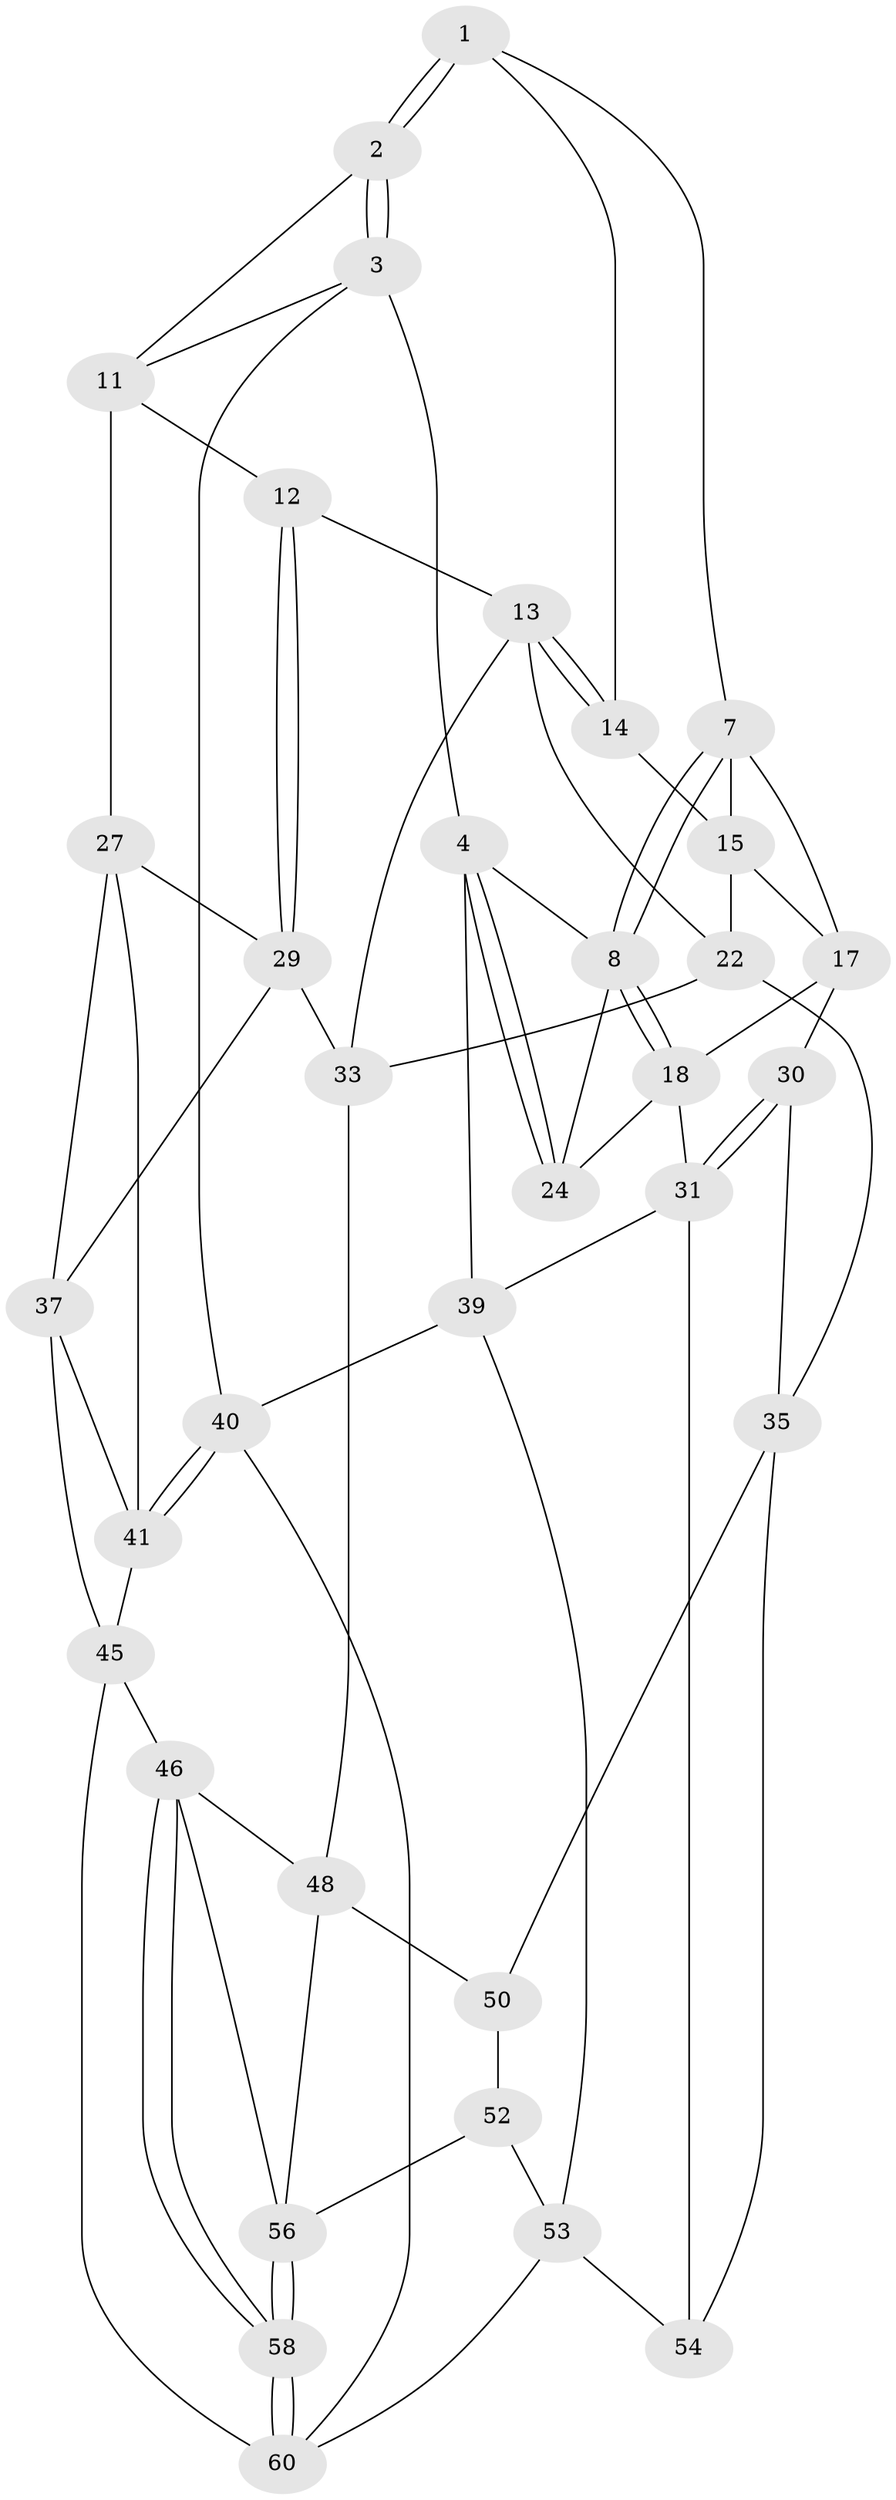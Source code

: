 // Generated by graph-tools (version 1.1) at 2025/24/03/03/25 07:24:34]
// undirected, 35 vertices, 77 edges
graph export_dot {
graph [start="1"]
  node [color=gray90,style=filled];
  1 [pos="+0.4821805778900492+0",super="+6"];
  2 [pos="+0.6006877296662727+0",super="+10"];
  3 [pos="+1+0",super="+23"];
  4 [pos="+0+0",super="+5"];
  7 [pos="+0.29352285783975296+0.1947164355488821",super="+16"];
  8 [pos="+0.13128795149710576+0.23971050347975134",super="+9"];
  11 [pos="+0.6069094016786262+0.2745029087842516",super="+26"];
  12 [pos="+0.5930495861808829+0.3013973733117073"];
  13 [pos="+0.49898408470474803+0.3637970741008727",super="+21"];
  14 [pos="+0.3794703995726962+0.30302679184629755"];
  15 [pos="+0.33005658717098+0.3119188930950088",super="+19"];
  17 [pos="+0.18742046665440054+0.3800452442013177",super="+20"];
  18 [pos="+0.17393283051906974+0.3533022791174121",super="+25"];
  22 [pos="+0.31001778386851675+0.5259048231316301",super="+34"];
  24 [pos="+0+0.02528352947693861"];
  27 [pos="+0.9936678672496645+0.5508687367132122",super="+28"];
  29 [pos="+0.6365516329341613+0.4210355641869671",super="+32"];
  30 [pos="+0+0.5329661372367456"];
  31 [pos="+0+0.5239542456878794",super="+38"];
  33 [pos="+0.5666973897625822+0.6251544080520582",super="+43"];
  35 [pos="+0.30772419627124725+0.549737838600362",super="+36"];
  37 [pos="+0.6540004947747687+0.6210303608515159",super="+44"];
  39 [pos="+0+1"];
  40 [pos="+1+1"];
  41 [pos="+1+0.9965236947325183",super="+42"];
  45 [pos="+0.727577816454392+0.7736509847459384",super="+59"];
  46 [pos="+0.6251430138491773+0.755260543964271",super="+47"];
  48 [pos="+0.5401173737785315+0.6664600457912697",super="+49"];
  50 [pos="+0.4599143440607547+0.7338166381597769",super="+51"];
  52 [pos="+0.3061245783828979+0.786978701929831",super="+55"];
  53 [pos="+0.25250585070638987+0.8080323901756422",super="+61"];
  54 [pos="+0.11994616157276461+0.7180177800165353"];
  56 [pos="+0.5270969200250222+1",super="+57"];
  58 [pos="+0.5349782491387784+1"];
  60 [pos="+0.5355046480689513+1",super="+62"];
  1 -- 2;
  1 -- 2;
  1 -- 14;
  1 -- 7;
  2 -- 3 [weight=2];
  2 -- 3;
  2 -- 11;
  3 -- 4;
  3 -- 40;
  3 -- 11;
  4 -- 24;
  4 -- 24;
  4 -- 39;
  4 -- 8;
  7 -- 8;
  7 -- 8;
  7 -- 17;
  7 -- 15;
  8 -- 18;
  8 -- 18;
  8 -- 24;
  11 -- 12;
  11 -- 27;
  12 -- 13;
  12 -- 29;
  12 -- 29;
  13 -- 14;
  13 -- 14;
  13 -- 33;
  13 -- 22;
  14 -- 15;
  15 -- 17;
  15 -- 22;
  17 -- 18;
  17 -- 30;
  18 -- 24;
  18 -- 31;
  22 -- 35;
  22 -- 33;
  27 -- 41;
  27 -- 29;
  27 -- 37;
  29 -- 33;
  29 -- 37;
  30 -- 31;
  30 -- 31;
  30 -- 35;
  31 -- 39;
  31 -- 54;
  33 -- 48;
  35 -- 54;
  35 -- 50;
  37 -- 41;
  37 -- 45;
  39 -- 40;
  39 -- 53;
  40 -- 41;
  40 -- 41;
  40 -- 60;
  41 -- 45;
  45 -- 46;
  45 -- 60;
  46 -- 58;
  46 -- 58;
  46 -- 48;
  46 -- 56;
  48 -- 56;
  48 -- 50;
  50 -- 52 [weight=2];
  52 -- 53;
  52 -- 56;
  53 -- 54;
  53 -- 60;
  56 -- 58;
  56 -- 58;
  58 -- 60;
  58 -- 60;
}

